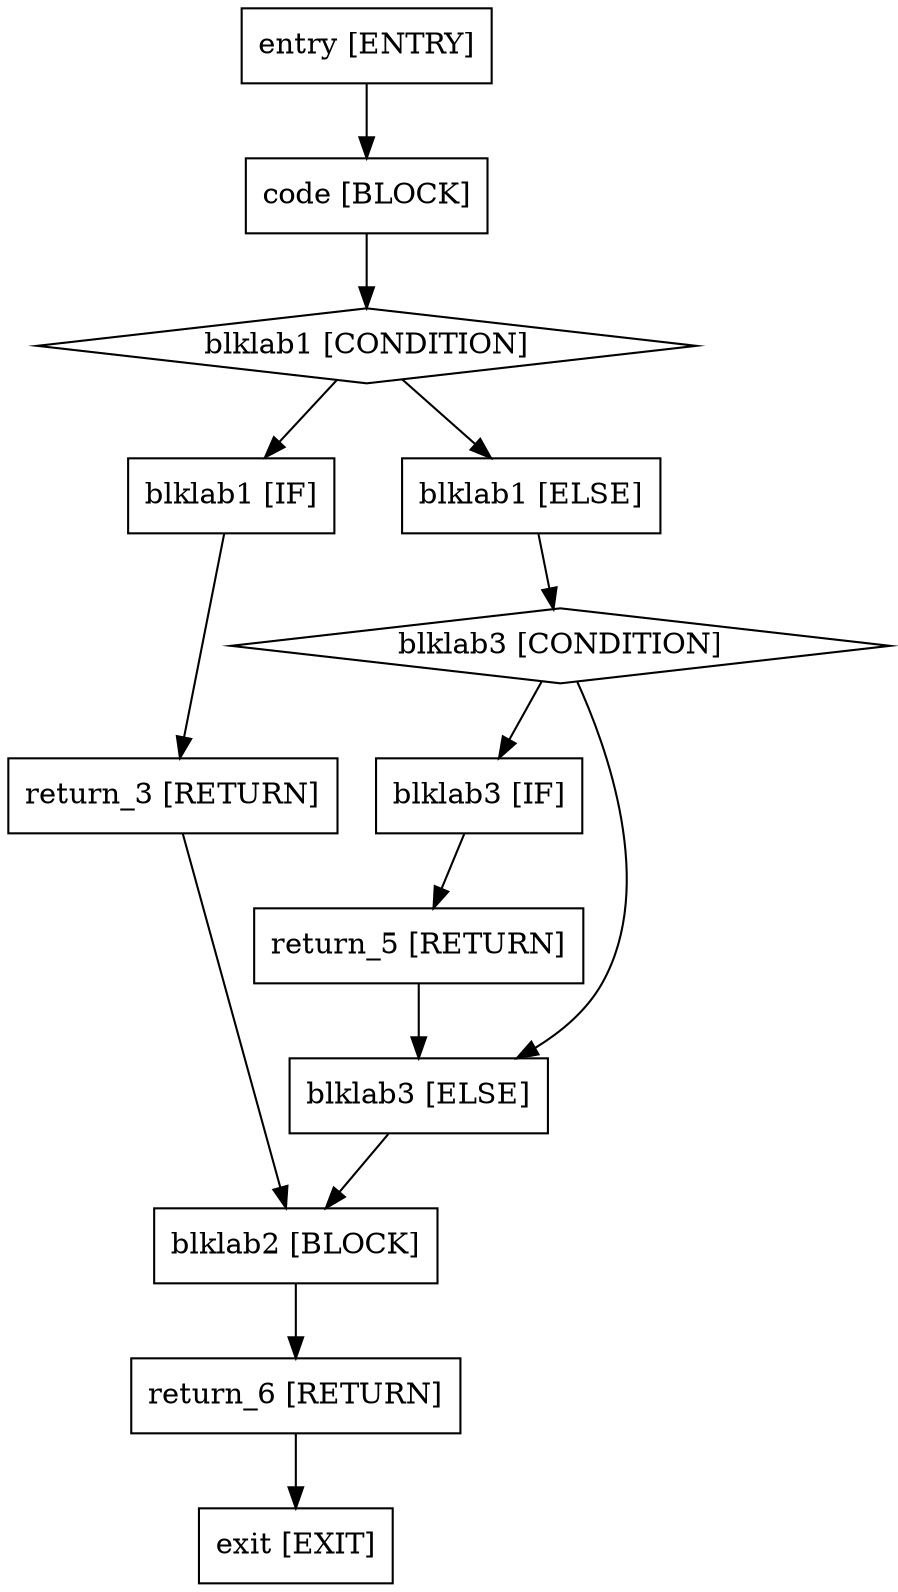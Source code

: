 digraph f{
"entry [ENTRY]"[shape=box];
"code [BLOCK]"[shape=box];
"blklab1 [CONDITION]"[shape=diamond];
"blklab1 [IF]"[shape=box];
"blklab1 [ELSE]"[shape=box];
"return_3 [RETURN]"[shape=box];
"blklab2 [BLOCK]"[shape=box];
"blklab3 [CONDITION]"[shape=diamond];
"blklab3 [IF]"[shape=box];
"blklab3 [ELSE]"[shape=box];
"return_5 [RETURN]"[shape=box];
"return_6 [RETURN]"[shape=box];
"exit [EXIT]"[shape=box];
"entry [ENTRY]"->"code [BLOCK]";
"code [BLOCK]"->"blklab1 [CONDITION]";
"blklab1 [CONDITION]"->"blklab1 [IF]";
"blklab1 [CONDITION]"->"blklab1 [ELSE]";
"blklab1 [IF]"->"return_3 [RETURN]";
"blklab1 [ELSE]"->"blklab3 [CONDITION]";
"return_3 [RETURN]"->"blklab2 [BLOCK]";
"blklab2 [BLOCK]"->"return_6 [RETURN]";
"blklab3 [CONDITION]"->"blklab3 [IF]";
"blklab3 [CONDITION]"->"blklab3 [ELSE]";
"blklab3 [IF]"->"return_5 [RETURN]";
"blklab3 [ELSE]"->"blklab2 [BLOCK]";
"return_5 [RETURN]"->"blklab3 [ELSE]";
"return_6 [RETURN]"->"exit [EXIT]";

}
